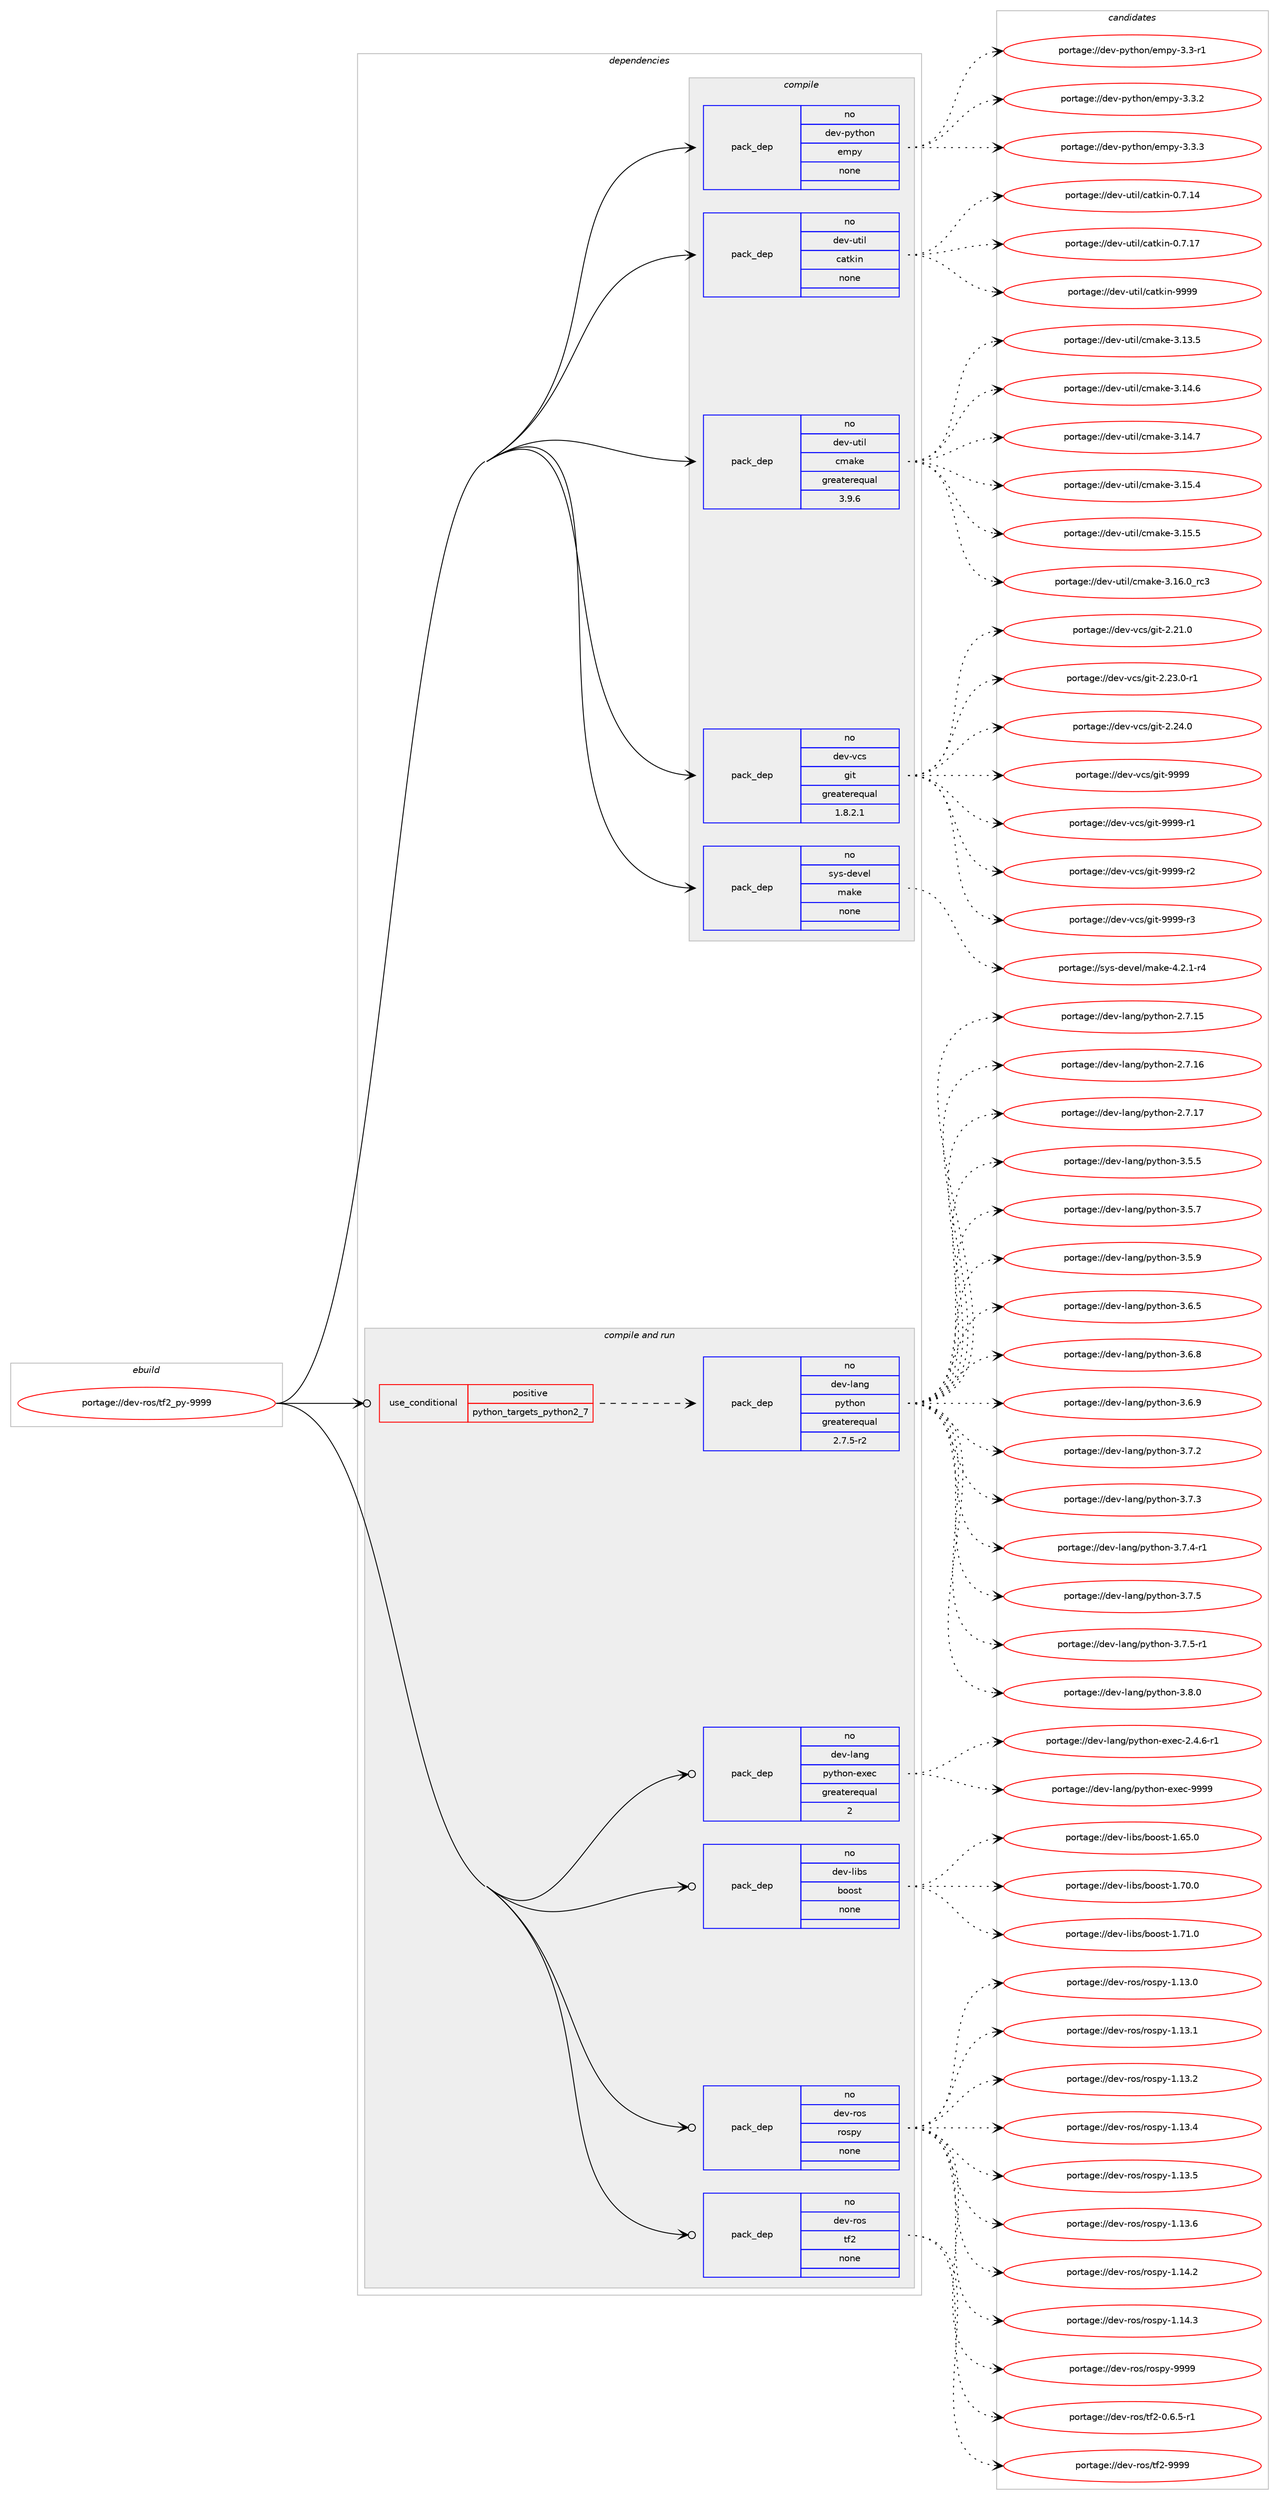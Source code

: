 digraph prolog {

# *************
# Graph options
# *************

newrank=true;
concentrate=true;
compound=true;
graph [rankdir=LR,fontname=Helvetica,fontsize=10,ranksep=1.5];#, ranksep=2.5, nodesep=0.2];
edge  [arrowhead=vee];
node  [fontname=Helvetica,fontsize=10];

# **********
# The ebuild
# **********

subgraph cluster_leftcol {
color=gray;
rank=same;
label=<<i>ebuild</i>>;
id [label="portage://dev-ros/tf2_py-9999", color=red, width=4, href="../dev-ros/tf2_py-9999.svg"];
}

# ****************
# The dependencies
# ****************

subgraph cluster_midcol {
color=gray;
label=<<i>dependencies</i>>;
subgraph cluster_compile {
fillcolor="#eeeeee";
style=filled;
label=<<i>compile</i>>;
subgraph pack157328 {
dependency206339 [label=<<TABLE BORDER="0" CELLBORDER="1" CELLSPACING="0" CELLPADDING="4" WIDTH="220"><TR><TD ROWSPAN="6" CELLPADDING="30">pack_dep</TD></TR><TR><TD WIDTH="110">no</TD></TR><TR><TD>dev-python</TD></TR><TR><TD>empy</TD></TR><TR><TD>none</TD></TR><TR><TD></TD></TR></TABLE>>, shape=none, color=blue];
}
id:e -> dependency206339:w [weight=20,style="solid",arrowhead="vee"];
subgraph pack157329 {
dependency206340 [label=<<TABLE BORDER="0" CELLBORDER="1" CELLSPACING="0" CELLPADDING="4" WIDTH="220"><TR><TD ROWSPAN="6" CELLPADDING="30">pack_dep</TD></TR><TR><TD WIDTH="110">no</TD></TR><TR><TD>dev-util</TD></TR><TR><TD>catkin</TD></TR><TR><TD>none</TD></TR><TR><TD></TD></TR></TABLE>>, shape=none, color=blue];
}
id:e -> dependency206340:w [weight=20,style="solid",arrowhead="vee"];
subgraph pack157330 {
dependency206341 [label=<<TABLE BORDER="0" CELLBORDER="1" CELLSPACING="0" CELLPADDING="4" WIDTH="220"><TR><TD ROWSPAN="6" CELLPADDING="30">pack_dep</TD></TR><TR><TD WIDTH="110">no</TD></TR><TR><TD>dev-util</TD></TR><TR><TD>cmake</TD></TR><TR><TD>greaterequal</TD></TR><TR><TD>3.9.6</TD></TR></TABLE>>, shape=none, color=blue];
}
id:e -> dependency206341:w [weight=20,style="solid",arrowhead="vee"];
subgraph pack157331 {
dependency206342 [label=<<TABLE BORDER="0" CELLBORDER="1" CELLSPACING="0" CELLPADDING="4" WIDTH="220"><TR><TD ROWSPAN="6" CELLPADDING="30">pack_dep</TD></TR><TR><TD WIDTH="110">no</TD></TR><TR><TD>dev-vcs</TD></TR><TR><TD>git</TD></TR><TR><TD>greaterequal</TD></TR><TR><TD>1.8.2.1</TD></TR></TABLE>>, shape=none, color=blue];
}
id:e -> dependency206342:w [weight=20,style="solid",arrowhead="vee"];
subgraph pack157332 {
dependency206343 [label=<<TABLE BORDER="0" CELLBORDER="1" CELLSPACING="0" CELLPADDING="4" WIDTH="220"><TR><TD ROWSPAN="6" CELLPADDING="30">pack_dep</TD></TR><TR><TD WIDTH="110">no</TD></TR><TR><TD>sys-devel</TD></TR><TR><TD>make</TD></TR><TR><TD>none</TD></TR><TR><TD></TD></TR></TABLE>>, shape=none, color=blue];
}
id:e -> dependency206343:w [weight=20,style="solid",arrowhead="vee"];
}
subgraph cluster_compileandrun {
fillcolor="#eeeeee";
style=filled;
label=<<i>compile and run</i>>;
subgraph cond45583 {
dependency206344 [label=<<TABLE BORDER="0" CELLBORDER="1" CELLSPACING="0" CELLPADDING="4"><TR><TD ROWSPAN="3" CELLPADDING="10">use_conditional</TD></TR><TR><TD>positive</TD></TR><TR><TD>python_targets_python2_7</TD></TR></TABLE>>, shape=none, color=red];
subgraph pack157333 {
dependency206345 [label=<<TABLE BORDER="0" CELLBORDER="1" CELLSPACING="0" CELLPADDING="4" WIDTH="220"><TR><TD ROWSPAN="6" CELLPADDING="30">pack_dep</TD></TR><TR><TD WIDTH="110">no</TD></TR><TR><TD>dev-lang</TD></TR><TR><TD>python</TD></TR><TR><TD>greaterequal</TD></TR><TR><TD>2.7.5-r2</TD></TR></TABLE>>, shape=none, color=blue];
}
dependency206344:e -> dependency206345:w [weight=20,style="dashed",arrowhead="vee"];
}
id:e -> dependency206344:w [weight=20,style="solid",arrowhead="odotvee"];
subgraph pack157334 {
dependency206346 [label=<<TABLE BORDER="0" CELLBORDER="1" CELLSPACING="0" CELLPADDING="4" WIDTH="220"><TR><TD ROWSPAN="6" CELLPADDING="30">pack_dep</TD></TR><TR><TD WIDTH="110">no</TD></TR><TR><TD>dev-lang</TD></TR><TR><TD>python-exec</TD></TR><TR><TD>greaterequal</TD></TR><TR><TD>2</TD></TR></TABLE>>, shape=none, color=blue];
}
id:e -> dependency206346:w [weight=20,style="solid",arrowhead="odotvee"];
subgraph pack157335 {
dependency206347 [label=<<TABLE BORDER="0" CELLBORDER="1" CELLSPACING="0" CELLPADDING="4" WIDTH="220"><TR><TD ROWSPAN="6" CELLPADDING="30">pack_dep</TD></TR><TR><TD WIDTH="110">no</TD></TR><TR><TD>dev-libs</TD></TR><TR><TD>boost</TD></TR><TR><TD>none</TD></TR><TR><TD></TD></TR></TABLE>>, shape=none, color=blue];
}
id:e -> dependency206347:w [weight=20,style="solid",arrowhead="odotvee"];
subgraph pack157336 {
dependency206348 [label=<<TABLE BORDER="0" CELLBORDER="1" CELLSPACING="0" CELLPADDING="4" WIDTH="220"><TR><TD ROWSPAN="6" CELLPADDING="30">pack_dep</TD></TR><TR><TD WIDTH="110">no</TD></TR><TR><TD>dev-ros</TD></TR><TR><TD>rospy</TD></TR><TR><TD>none</TD></TR><TR><TD></TD></TR></TABLE>>, shape=none, color=blue];
}
id:e -> dependency206348:w [weight=20,style="solid",arrowhead="odotvee"];
subgraph pack157337 {
dependency206349 [label=<<TABLE BORDER="0" CELLBORDER="1" CELLSPACING="0" CELLPADDING="4" WIDTH="220"><TR><TD ROWSPAN="6" CELLPADDING="30">pack_dep</TD></TR><TR><TD WIDTH="110">no</TD></TR><TR><TD>dev-ros</TD></TR><TR><TD>tf2</TD></TR><TR><TD>none</TD></TR><TR><TD></TD></TR></TABLE>>, shape=none, color=blue];
}
id:e -> dependency206349:w [weight=20,style="solid",arrowhead="odotvee"];
}
subgraph cluster_run {
fillcolor="#eeeeee";
style=filled;
label=<<i>run</i>>;
}
}

# **************
# The candidates
# **************

subgraph cluster_choices {
rank=same;
color=gray;
label=<<i>candidates</i>>;

subgraph choice157328 {
color=black;
nodesep=1;
choiceportage1001011184511212111610411111047101109112121455146514511449 [label="portage://dev-python/empy-3.3-r1", color=red, width=4,href="../dev-python/empy-3.3-r1.svg"];
choiceportage1001011184511212111610411111047101109112121455146514650 [label="portage://dev-python/empy-3.3.2", color=red, width=4,href="../dev-python/empy-3.3.2.svg"];
choiceportage1001011184511212111610411111047101109112121455146514651 [label="portage://dev-python/empy-3.3.3", color=red, width=4,href="../dev-python/empy-3.3.3.svg"];
dependency206339:e -> choiceportage1001011184511212111610411111047101109112121455146514511449:w [style=dotted,weight="100"];
dependency206339:e -> choiceportage1001011184511212111610411111047101109112121455146514650:w [style=dotted,weight="100"];
dependency206339:e -> choiceportage1001011184511212111610411111047101109112121455146514651:w [style=dotted,weight="100"];
}
subgraph choice157329 {
color=black;
nodesep=1;
choiceportage1001011184511711610510847999711610710511045484655464952 [label="portage://dev-util/catkin-0.7.14", color=red, width=4,href="../dev-util/catkin-0.7.14.svg"];
choiceportage1001011184511711610510847999711610710511045484655464955 [label="portage://dev-util/catkin-0.7.17", color=red, width=4,href="../dev-util/catkin-0.7.17.svg"];
choiceportage100101118451171161051084799971161071051104557575757 [label="portage://dev-util/catkin-9999", color=red, width=4,href="../dev-util/catkin-9999.svg"];
dependency206340:e -> choiceportage1001011184511711610510847999711610710511045484655464952:w [style=dotted,weight="100"];
dependency206340:e -> choiceportage1001011184511711610510847999711610710511045484655464955:w [style=dotted,weight="100"];
dependency206340:e -> choiceportage100101118451171161051084799971161071051104557575757:w [style=dotted,weight="100"];
}
subgraph choice157330 {
color=black;
nodesep=1;
choiceportage1001011184511711610510847991099710710145514649514653 [label="portage://dev-util/cmake-3.13.5", color=red, width=4,href="../dev-util/cmake-3.13.5.svg"];
choiceportage1001011184511711610510847991099710710145514649524654 [label="portage://dev-util/cmake-3.14.6", color=red, width=4,href="../dev-util/cmake-3.14.6.svg"];
choiceportage1001011184511711610510847991099710710145514649524655 [label="portage://dev-util/cmake-3.14.7", color=red, width=4,href="../dev-util/cmake-3.14.7.svg"];
choiceportage1001011184511711610510847991099710710145514649534652 [label="portage://dev-util/cmake-3.15.4", color=red, width=4,href="../dev-util/cmake-3.15.4.svg"];
choiceportage1001011184511711610510847991099710710145514649534653 [label="portage://dev-util/cmake-3.15.5", color=red, width=4,href="../dev-util/cmake-3.15.5.svg"];
choiceportage1001011184511711610510847991099710710145514649544648951149951 [label="portage://dev-util/cmake-3.16.0_rc3", color=red, width=4,href="../dev-util/cmake-3.16.0_rc3.svg"];
dependency206341:e -> choiceportage1001011184511711610510847991099710710145514649514653:w [style=dotted,weight="100"];
dependency206341:e -> choiceportage1001011184511711610510847991099710710145514649524654:w [style=dotted,weight="100"];
dependency206341:e -> choiceportage1001011184511711610510847991099710710145514649524655:w [style=dotted,weight="100"];
dependency206341:e -> choiceportage1001011184511711610510847991099710710145514649534652:w [style=dotted,weight="100"];
dependency206341:e -> choiceportage1001011184511711610510847991099710710145514649534653:w [style=dotted,weight="100"];
dependency206341:e -> choiceportage1001011184511711610510847991099710710145514649544648951149951:w [style=dotted,weight="100"];
}
subgraph choice157331 {
color=black;
nodesep=1;
choiceportage10010111845118991154710310511645504650494648 [label="portage://dev-vcs/git-2.21.0", color=red, width=4,href="../dev-vcs/git-2.21.0.svg"];
choiceportage100101118451189911547103105116455046505146484511449 [label="portage://dev-vcs/git-2.23.0-r1", color=red, width=4,href="../dev-vcs/git-2.23.0-r1.svg"];
choiceportage10010111845118991154710310511645504650524648 [label="portage://dev-vcs/git-2.24.0", color=red, width=4,href="../dev-vcs/git-2.24.0.svg"];
choiceportage1001011184511899115471031051164557575757 [label="portage://dev-vcs/git-9999", color=red, width=4,href="../dev-vcs/git-9999.svg"];
choiceportage10010111845118991154710310511645575757574511449 [label="portage://dev-vcs/git-9999-r1", color=red, width=4,href="../dev-vcs/git-9999-r1.svg"];
choiceportage10010111845118991154710310511645575757574511450 [label="portage://dev-vcs/git-9999-r2", color=red, width=4,href="../dev-vcs/git-9999-r2.svg"];
choiceportage10010111845118991154710310511645575757574511451 [label="portage://dev-vcs/git-9999-r3", color=red, width=4,href="../dev-vcs/git-9999-r3.svg"];
dependency206342:e -> choiceportage10010111845118991154710310511645504650494648:w [style=dotted,weight="100"];
dependency206342:e -> choiceportage100101118451189911547103105116455046505146484511449:w [style=dotted,weight="100"];
dependency206342:e -> choiceportage10010111845118991154710310511645504650524648:w [style=dotted,weight="100"];
dependency206342:e -> choiceportage1001011184511899115471031051164557575757:w [style=dotted,weight="100"];
dependency206342:e -> choiceportage10010111845118991154710310511645575757574511449:w [style=dotted,weight="100"];
dependency206342:e -> choiceportage10010111845118991154710310511645575757574511450:w [style=dotted,weight="100"];
dependency206342:e -> choiceportage10010111845118991154710310511645575757574511451:w [style=dotted,weight="100"];
}
subgraph choice157332 {
color=black;
nodesep=1;
choiceportage1151211154510010111810110847109971071014552465046494511452 [label="portage://sys-devel/make-4.2.1-r4", color=red, width=4,href="../sys-devel/make-4.2.1-r4.svg"];
dependency206343:e -> choiceportage1151211154510010111810110847109971071014552465046494511452:w [style=dotted,weight="100"];
}
subgraph choice157333 {
color=black;
nodesep=1;
choiceportage10010111845108971101034711212111610411111045504655464953 [label="portage://dev-lang/python-2.7.15", color=red, width=4,href="../dev-lang/python-2.7.15.svg"];
choiceportage10010111845108971101034711212111610411111045504655464954 [label="portage://dev-lang/python-2.7.16", color=red, width=4,href="../dev-lang/python-2.7.16.svg"];
choiceportage10010111845108971101034711212111610411111045504655464955 [label="portage://dev-lang/python-2.7.17", color=red, width=4,href="../dev-lang/python-2.7.17.svg"];
choiceportage100101118451089711010347112121116104111110455146534653 [label="portage://dev-lang/python-3.5.5", color=red, width=4,href="../dev-lang/python-3.5.5.svg"];
choiceportage100101118451089711010347112121116104111110455146534655 [label="portage://dev-lang/python-3.5.7", color=red, width=4,href="../dev-lang/python-3.5.7.svg"];
choiceportage100101118451089711010347112121116104111110455146534657 [label="portage://dev-lang/python-3.5.9", color=red, width=4,href="../dev-lang/python-3.5.9.svg"];
choiceportage100101118451089711010347112121116104111110455146544653 [label="portage://dev-lang/python-3.6.5", color=red, width=4,href="../dev-lang/python-3.6.5.svg"];
choiceportage100101118451089711010347112121116104111110455146544656 [label="portage://dev-lang/python-3.6.8", color=red, width=4,href="../dev-lang/python-3.6.8.svg"];
choiceportage100101118451089711010347112121116104111110455146544657 [label="portage://dev-lang/python-3.6.9", color=red, width=4,href="../dev-lang/python-3.6.9.svg"];
choiceportage100101118451089711010347112121116104111110455146554650 [label="portage://dev-lang/python-3.7.2", color=red, width=4,href="../dev-lang/python-3.7.2.svg"];
choiceportage100101118451089711010347112121116104111110455146554651 [label="portage://dev-lang/python-3.7.3", color=red, width=4,href="../dev-lang/python-3.7.3.svg"];
choiceportage1001011184510897110103471121211161041111104551465546524511449 [label="portage://dev-lang/python-3.7.4-r1", color=red, width=4,href="../dev-lang/python-3.7.4-r1.svg"];
choiceportage100101118451089711010347112121116104111110455146554653 [label="portage://dev-lang/python-3.7.5", color=red, width=4,href="../dev-lang/python-3.7.5.svg"];
choiceportage1001011184510897110103471121211161041111104551465546534511449 [label="portage://dev-lang/python-3.7.5-r1", color=red, width=4,href="../dev-lang/python-3.7.5-r1.svg"];
choiceportage100101118451089711010347112121116104111110455146564648 [label="portage://dev-lang/python-3.8.0", color=red, width=4,href="../dev-lang/python-3.8.0.svg"];
dependency206345:e -> choiceportage10010111845108971101034711212111610411111045504655464953:w [style=dotted,weight="100"];
dependency206345:e -> choiceportage10010111845108971101034711212111610411111045504655464954:w [style=dotted,weight="100"];
dependency206345:e -> choiceportage10010111845108971101034711212111610411111045504655464955:w [style=dotted,weight="100"];
dependency206345:e -> choiceportage100101118451089711010347112121116104111110455146534653:w [style=dotted,weight="100"];
dependency206345:e -> choiceportage100101118451089711010347112121116104111110455146534655:w [style=dotted,weight="100"];
dependency206345:e -> choiceportage100101118451089711010347112121116104111110455146534657:w [style=dotted,weight="100"];
dependency206345:e -> choiceportage100101118451089711010347112121116104111110455146544653:w [style=dotted,weight="100"];
dependency206345:e -> choiceportage100101118451089711010347112121116104111110455146544656:w [style=dotted,weight="100"];
dependency206345:e -> choiceportage100101118451089711010347112121116104111110455146544657:w [style=dotted,weight="100"];
dependency206345:e -> choiceportage100101118451089711010347112121116104111110455146554650:w [style=dotted,weight="100"];
dependency206345:e -> choiceportage100101118451089711010347112121116104111110455146554651:w [style=dotted,weight="100"];
dependency206345:e -> choiceportage1001011184510897110103471121211161041111104551465546524511449:w [style=dotted,weight="100"];
dependency206345:e -> choiceportage100101118451089711010347112121116104111110455146554653:w [style=dotted,weight="100"];
dependency206345:e -> choiceportage1001011184510897110103471121211161041111104551465546534511449:w [style=dotted,weight="100"];
dependency206345:e -> choiceportage100101118451089711010347112121116104111110455146564648:w [style=dotted,weight="100"];
}
subgraph choice157334 {
color=black;
nodesep=1;
choiceportage10010111845108971101034711212111610411111045101120101994550465246544511449 [label="portage://dev-lang/python-exec-2.4.6-r1", color=red, width=4,href="../dev-lang/python-exec-2.4.6-r1.svg"];
choiceportage10010111845108971101034711212111610411111045101120101994557575757 [label="portage://dev-lang/python-exec-9999", color=red, width=4,href="../dev-lang/python-exec-9999.svg"];
dependency206346:e -> choiceportage10010111845108971101034711212111610411111045101120101994550465246544511449:w [style=dotted,weight="100"];
dependency206346:e -> choiceportage10010111845108971101034711212111610411111045101120101994557575757:w [style=dotted,weight="100"];
}
subgraph choice157335 {
color=black;
nodesep=1;
choiceportage1001011184510810598115479811111111511645494654534648 [label="portage://dev-libs/boost-1.65.0", color=red, width=4,href="../dev-libs/boost-1.65.0.svg"];
choiceportage1001011184510810598115479811111111511645494655484648 [label="portage://dev-libs/boost-1.70.0", color=red, width=4,href="../dev-libs/boost-1.70.0.svg"];
choiceportage1001011184510810598115479811111111511645494655494648 [label="portage://dev-libs/boost-1.71.0", color=red, width=4,href="../dev-libs/boost-1.71.0.svg"];
dependency206347:e -> choiceportage1001011184510810598115479811111111511645494654534648:w [style=dotted,weight="100"];
dependency206347:e -> choiceportage1001011184510810598115479811111111511645494655484648:w [style=dotted,weight="100"];
dependency206347:e -> choiceportage1001011184510810598115479811111111511645494655494648:w [style=dotted,weight="100"];
}
subgraph choice157336 {
color=black;
nodesep=1;
choiceportage100101118451141111154711411111511212145494649514648 [label="portage://dev-ros/rospy-1.13.0", color=red, width=4,href="../dev-ros/rospy-1.13.0.svg"];
choiceportage100101118451141111154711411111511212145494649514649 [label="portage://dev-ros/rospy-1.13.1", color=red, width=4,href="../dev-ros/rospy-1.13.1.svg"];
choiceportage100101118451141111154711411111511212145494649514650 [label="portage://dev-ros/rospy-1.13.2", color=red, width=4,href="../dev-ros/rospy-1.13.2.svg"];
choiceportage100101118451141111154711411111511212145494649514652 [label="portage://dev-ros/rospy-1.13.4", color=red, width=4,href="../dev-ros/rospy-1.13.4.svg"];
choiceportage100101118451141111154711411111511212145494649514653 [label="portage://dev-ros/rospy-1.13.5", color=red, width=4,href="../dev-ros/rospy-1.13.5.svg"];
choiceportage100101118451141111154711411111511212145494649514654 [label="portage://dev-ros/rospy-1.13.6", color=red, width=4,href="../dev-ros/rospy-1.13.6.svg"];
choiceportage100101118451141111154711411111511212145494649524650 [label="portage://dev-ros/rospy-1.14.2", color=red, width=4,href="../dev-ros/rospy-1.14.2.svg"];
choiceportage100101118451141111154711411111511212145494649524651 [label="portage://dev-ros/rospy-1.14.3", color=red, width=4,href="../dev-ros/rospy-1.14.3.svg"];
choiceportage10010111845114111115471141111151121214557575757 [label="portage://dev-ros/rospy-9999", color=red, width=4,href="../dev-ros/rospy-9999.svg"];
dependency206348:e -> choiceportage100101118451141111154711411111511212145494649514648:w [style=dotted,weight="100"];
dependency206348:e -> choiceportage100101118451141111154711411111511212145494649514649:w [style=dotted,weight="100"];
dependency206348:e -> choiceportage100101118451141111154711411111511212145494649514650:w [style=dotted,weight="100"];
dependency206348:e -> choiceportage100101118451141111154711411111511212145494649514652:w [style=dotted,weight="100"];
dependency206348:e -> choiceportage100101118451141111154711411111511212145494649514653:w [style=dotted,weight="100"];
dependency206348:e -> choiceportage100101118451141111154711411111511212145494649514654:w [style=dotted,weight="100"];
dependency206348:e -> choiceportage100101118451141111154711411111511212145494649524650:w [style=dotted,weight="100"];
dependency206348:e -> choiceportage100101118451141111154711411111511212145494649524651:w [style=dotted,weight="100"];
dependency206348:e -> choiceportage10010111845114111115471141111151121214557575757:w [style=dotted,weight="100"];
}
subgraph choice157337 {
color=black;
nodesep=1;
choiceportage1001011184511411111547116102504548465446534511449 [label="portage://dev-ros/tf2-0.6.5-r1", color=red, width=4,href="../dev-ros/tf2-0.6.5-r1.svg"];
choiceportage1001011184511411111547116102504557575757 [label="portage://dev-ros/tf2-9999", color=red, width=4,href="../dev-ros/tf2-9999.svg"];
dependency206349:e -> choiceportage1001011184511411111547116102504548465446534511449:w [style=dotted,weight="100"];
dependency206349:e -> choiceportage1001011184511411111547116102504557575757:w [style=dotted,weight="100"];
}
}

}
